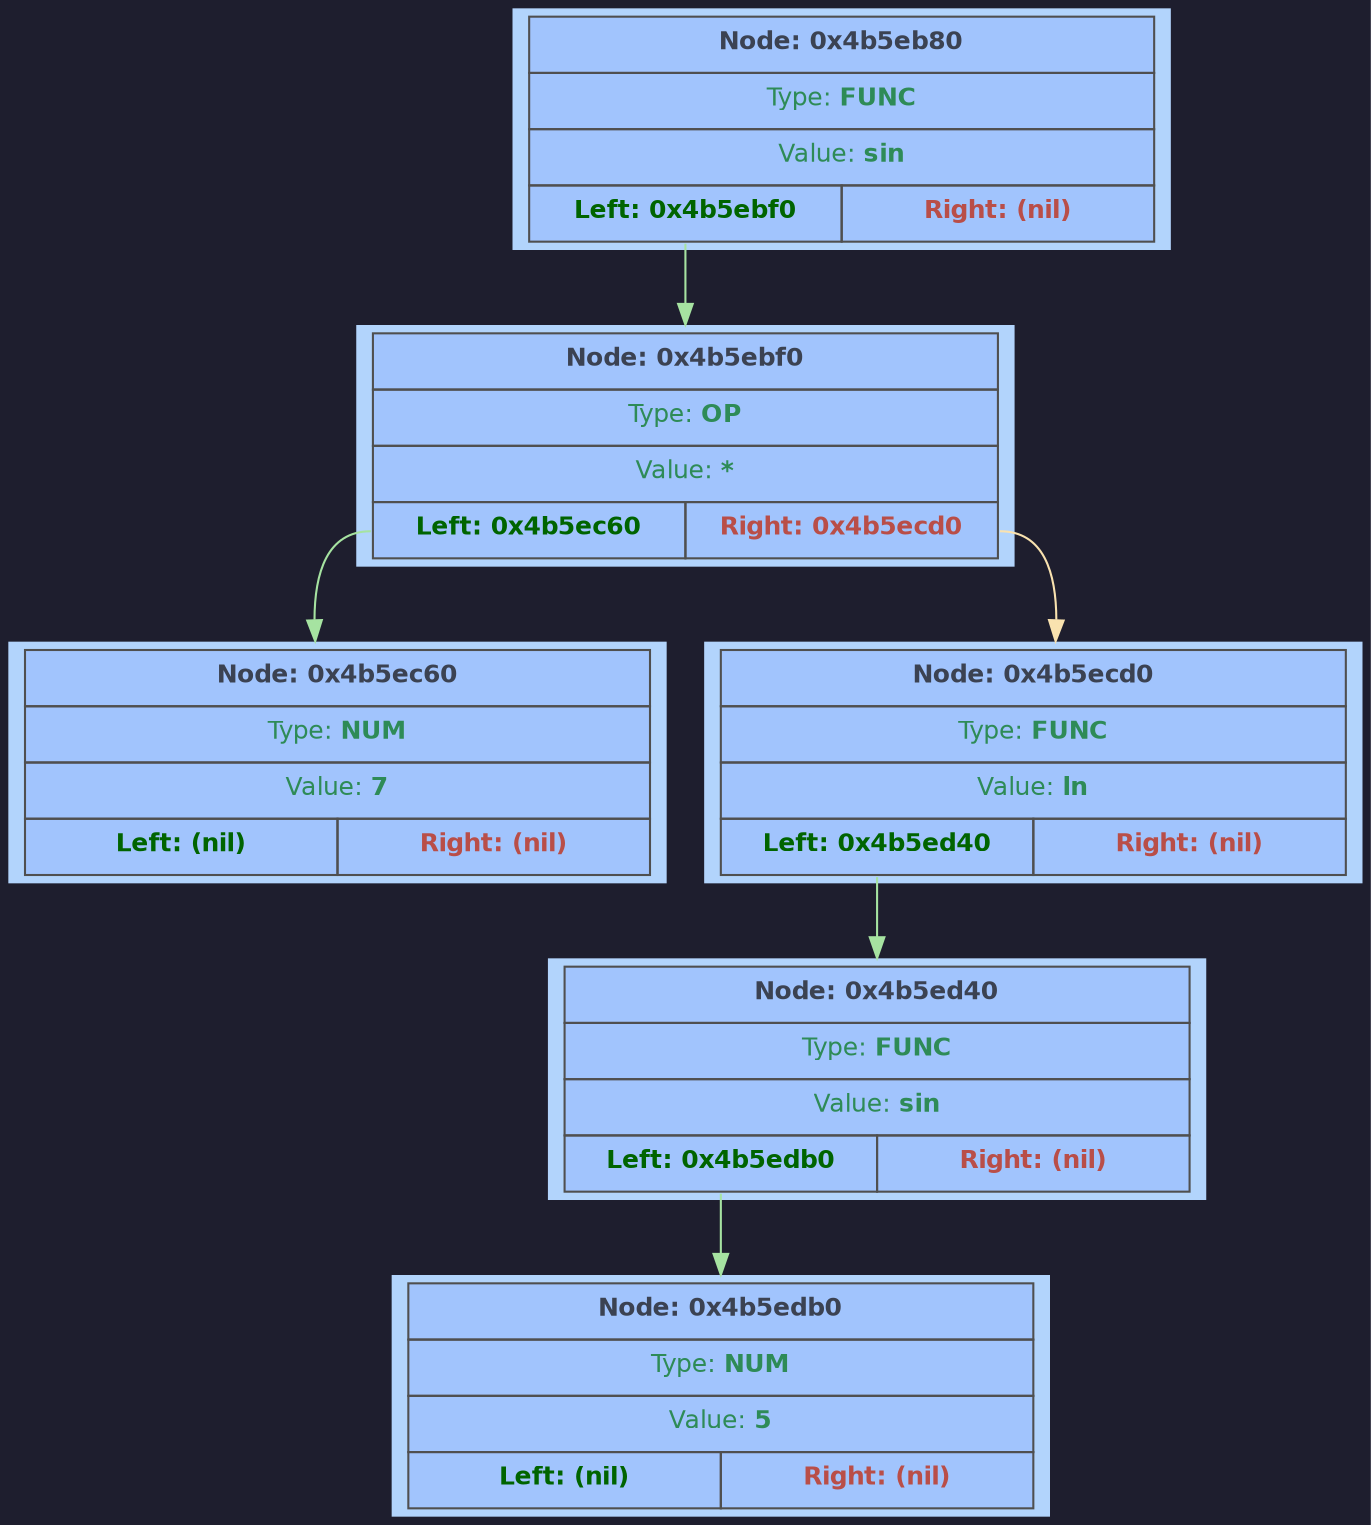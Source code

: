 digraph G {
	rankdir = TB;
	bgcolor="#1e1e2e";
	node [shape=rectangle, style=filled, fontname=Helvetica, fontsize=12, fillcolor="#89b4fa", color="#cba6f7", fontcolor="#1e1e2e"];
	node0x4b5eb80 [shape=plaintext; style=filled; color="#fcf0d2"; fillcolor="#b2d4fc"; label = <
		<table BORDER="0" CELLBORDER="1" CELLSPACING="0" CELLPADDING="6" BGCOLOR="#a1c4fd" COLOR="#4f4f4f">
			<tr><td align='center' colspan='2'><FONT COLOR='#3b4252'><b>Node: 0x4b5eb80</b></FONT></td></tr>
			<tr><td align='center' colspan='2'><FONT COLOR='#2e8b57'>Type: <b>FUNC</b></FONT></td></tr>
			<tr><td align='center' colspan='2'><FONT COLOR='#2e8b57'>Value: <b>sin</b></FONT></td></tr>
			<tr>
				<td WIDTH='150' PORT='left' align='center'><FONT COLOR='#006400'><b>Left: 0x4b5ebf0</b></FONT></td>
				<td WIDTH='150' PORT='right' align='center'><FONT COLOR='#b94e48'><b>Right: (nil)</b></FONT></td>
			</tr>
		</table> >];
	node0x4b5ebf0 [shape=plaintext; style=filled; color="#fcf0d2"; fillcolor="#b2d4fc"; label = <
		<table BORDER="0" CELLBORDER="1" CELLSPACING="0" CELLPADDING="6" BGCOLOR="#a1c4fd" COLOR="#4f4f4f">
			<tr><td align='center' colspan='2'><FONT COLOR='#3b4252'><b>Node: 0x4b5ebf0</b></FONT></td></tr>
			<tr><td align='center' colspan='2'><FONT COLOR='#2e8b57'>Type: <b>OP</b></FONT></td></tr>
			<tr><td align='center' colspan='2'><FONT COLOR='#2e8b57'>Value: <b>*</b></FONT></td></tr>
			<tr>
				<td WIDTH='150' PORT='left' align='center'><FONT COLOR='#006400'><b>Left: 0x4b5ec60</b></FONT></td>
				<td WIDTH='150' PORT='right' align='center'><FONT COLOR='#b94e48'><b>Right: 0x4b5ecd0</b></FONT></td>
			</tr>
		</table> >];
	node0x4b5ec60 [shape=plaintext; style=filled; color="#fcf0d2"; fillcolor="#b2d4fc"; label = <
		<table BORDER="0" CELLBORDER="1" CELLSPACING="0" CELLPADDING="6" BGCOLOR="#a1c4fd" COLOR="#4f4f4f">
			<tr><td align='center' colspan='2'><FONT COLOR='#3b4252'><b>Node: 0x4b5ec60</b></FONT></td></tr>
			<tr><td align='center' colspan='2'><FONT COLOR='#2e8b57'>Type: <b>NUM</b></FONT></td></tr>
			<tr><td align='center' colspan='2'><FONT COLOR='#2e8b57'>Value: <b>7</b></FONT></td></tr>
			<tr>
				<td WIDTH='150' PORT='left' align='center'><FONT COLOR='#006400'><b>Left: (nil)</b></FONT></td>
				<td WIDTH='150' PORT='right' align='center'><FONT COLOR='#b94e48'><b>Right: (nil)</b></FONT></td>
			</tr>
		</table> >];
	node0x4b5ebf0:left -> node0x4b5ec60 [color="#a6e3a1"]
	node0x4b5ecd0 [shape=plaintext; style=filled; color="#fcf0d2"; fillcolor="#b2d4fc"; label = <
		<table BORDER="0" CELLBORDER="1" CELLSPACING="0" CELLPADDING="6" BGCOLOR="#a1c4fd" COLOR="#4f4f4f">
			<tr><td align='center' colspan='2'><FONT COLOR='#3b4252'><b>Node: 0x4b5ecd0</b></FONT></td></tr>
			<tr><td align='center' colspan='2'><FONT COLOR='#2e8b57'>Type: <b>FUNC</b></FONT></td></tr>
			<tr><td align='center' colspan='2'><FONT COLOR='#2e8b57'>Value: <b>ln</b></FONT></td></tr>
			<tr>
				<td WIDTH='150' PORT='left' align='center'><FONT COLOR='#006400'><b>Left: 0x4b5ed40</b></FONT></td>
				<td WIDTH='150' PORT='right' align='center'><FONT COLOR='#b94e48'><b>Right: (nil)</b></FONT></td>
			</tr>
		</table> >];
	node0x4b5ed40 [shape=plaintext; style=filled; color="#fcf0d2"; fillcolor="#b2d4fc"; label = <
		<table BORDER="0" CELLBORDER="1" CELLSPACING="0" CELLPADDING="6" BGCOLOR="#a1c4fd" COLOR="#4f4f4f">
			<tr><td align='center' colspan='2'><FONT COLOR='#3b4252'><b>Node: 0x4b5ed40</b></FONT></td></tr>
			<tr><td align='center' colspan='2'><FONT COLOR='#2e8b57'>Type: <b>FUNC</b></FONT></td></tr>
			<tr><td align='center' colspan='2'><FONT COLOR='#2e8b57'>Value: <b>sin</b></FONT></td></tr>
			<tr>
				<td WIDTH='150' PORT='left' align='center'><FONT COLOR='#006400'><b>Left: 0x4b5edb0</b></FONT></td>
				<td WIDTH='150' PORT='right' align='center'><FONT COLOR='#b94e48'><b>Right: (nil)</b></FONT></td>
			</tr>
		</table> >];
	node0x4b5edb0 [shape=plaintext; style=filled; color="#fcf0d2"; fillcolor="#b2d4fc"; label = <
		<table BORDER="0" CELLBORDER="1" CELLSPACING="0" CELLPADDING="6" BGCOLOR="#a1c4fd" COLOR="#4f4f4f">
			<tr><td align='center' colspan='2'><FONT COLOR='#3b4252'><b>Node: 0x4b5edb0</b></FONT></td></tr>
			<tr><td align='center' colspan='2'><FONT COLOR='#2e8b57'>Type: <b>NUM</b></FONT></td></tr>
			<tr><td align='center' colspan='2'><FONT COLOR='#2e8b57'>Value: <b>5</b></FONT></td></tr>
			<tr>
				<td WIDTH='150' PORT='left' align='center'><FONT COLOR='#006400'><b>Left: (nil)</b></FONT></td>
				<td WIDTH='150' PORT='right' align='center'><FONT COLOR='#b94e48'><b>Right: (nil)</b></FONT></td>
			</tr>
		</table> >];
	node0x4b5ed40:left -> node0x4b5edb0 [color="#a6e3a1"]
	node0x4b5ecd0:left -> node0x4b5ed40 [color="#a6e3a1"]
	node0x4b5ebf0:right -> node0x4b5ecd0 [color="#f9e2af"]
	node0x4b5eb80:left -> node0x4b5ebf0 [color="#a6e3a1"]
}
